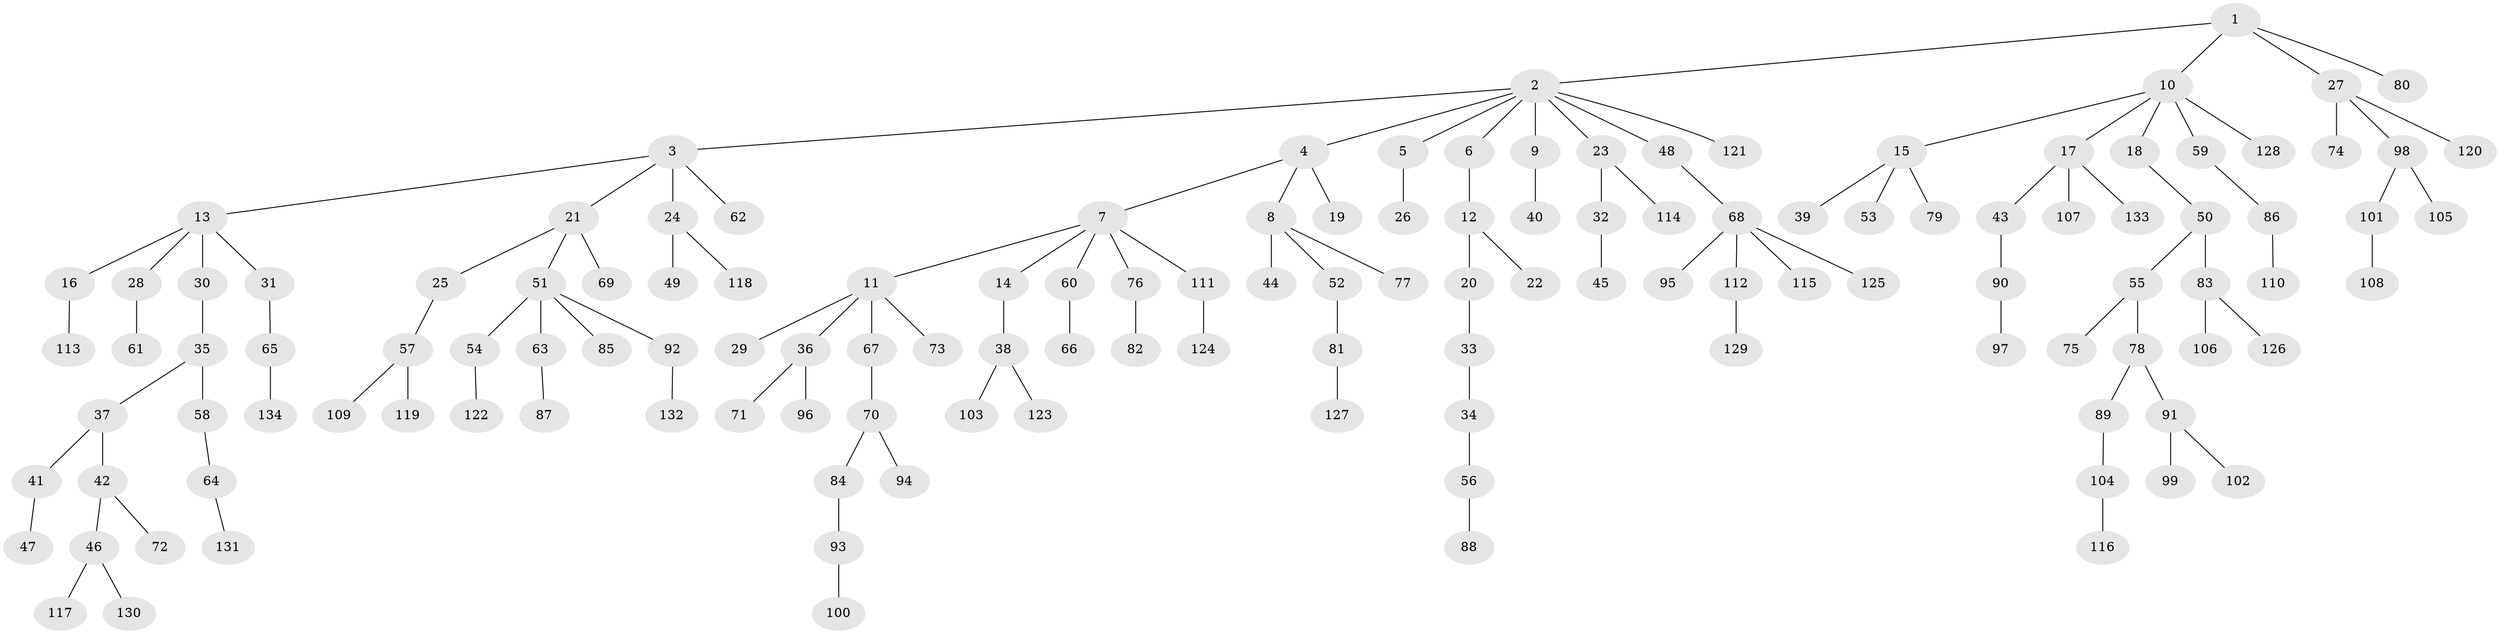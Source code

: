 // coarse degree distribution, {3: 0.14285714285714285, 9: 0.01098901098901099, 5: 0.04395604395604396, 1: 0.5274725274725275, 2: 0.2087912087912088, 6: 0.01098901098901099, 4: 0.054945054945054944}
// Generated by graph-tools (version 1.1) at 2025/52/02/27/25 19:52:12]
// undirected, 134 vertices, 133 edges
graph export_dot {
graph [start="1"]
  node [color=gray90,style=filled];
  1;
  2;
  3;
  4;
  5;
  6;
  7;
  8;
  9;
  10;
  11;
  12;
  13;
  14;
  15;
  16;
  17;
  18;
  19;
  20;
  21;
  22;
  23;
  24;
  25;
  26;
  27;
  28;
  29;
  30;
  31;
  32;
  33;
  34;
  35;
  36;
  37;
  38;
  39;
  40;
  41;
  42;
  43;
  44;
  45;
  46;
  47;
  48;
  49;
  50;
  51;
  52;
  53;
  54;
  55;
  56;
  57;
  58;
  59;
  60;
  61;
  62;
  63;
  64;
  65;
  66;
  67;
  68;
  69;
  70;
  71;
  72;
  73;
  74;
  75;
  76;
  77;
  78;
  79;
  80;
  81;
  82;
  83;
  84;
  85;
  86;
  87;
  88;
  89;
  90;
  91;
  92;
  93;
  94;
  95;
  96;
  97;
  98;
  99;
  100;
  101;
  102;
  103;
  104;
  105;
  106;
  107;
  108;
  109;
  110;
  111;
  112;
  113;
  114;
  115;
  116;
  117;
  118;
  119;
  120;
  121;
  122;
  123;
  124;
  125;
  126;
  127;
  128;
  129;
  130;
  131;
  132;
  133;
  134;
  1 -- 2;
  1 -- 10;
  1 -- 27;
  1 -- 80;
  2 -- 3;
  2 -- 4;
  2 -- 5;
  2 -- 6;
  2 -- 9;
  2 -- 23;
  2 -- 48;
  2 -- 121;
  3 -- 13;
  3 -- 21;
  3 -- 24;
  3 -- 62;
  4 -- 7;
  4 -- 8;
  4 -- 19;
  5 -- 26;
  6 -- 12;
  7 -- 11;
  7 -- 14;
  7 -- 60;
  7 -- 76;
  7 -- 111;
  8 -- 44;
  8 -- 52;
  8 -- 77;
  9 -- 40;
  10 -- 15;
  10 -- 17;
  10 -- 18;
  10 -- 59;
  10 -- 128;
  11 -- 29;
  11 -- 36;
  11 -- 67;
  11 -- 73;
  12 -- 20;
  12 -- 22;
  13 -- 16;
  13 -- 28;
  13 -- 30;
  13 -- 31;
  14 -- 38;
  15 -- 39;
  15 -- 53;
  15 -- 79;
  16 -- 113;
  17 -- 43;
  17 -- 107;
  17 -- 133;
  18 -- 50;
  20 -- 33;
  21 -- 25;
  21 -- 51;
  21 -- 69;
  23 -- 32;
  23 -- 114;
  24 -- 49;
  24 -- 118;
  25 -- 57;
  27 -- 74;
  27 -- 98;
  27 -- 120;
  28 -- 61;
  30 -- 35;
  31 -- 65;
  32 -- 45;
  33 -- 34;
  34 -- 56;
  35 -- 37;
  35 -- 58;
  36 -- 71;
  36 -- 96;
  37 -- 41;
  37 -- 42;
  38 -- 103;
  38 -- 123;
  41 -- 47;
  42 -- 46;
  42 -- 72;
  43 -- 90;
  46 -- 117;
  46 -- 130;
  48 -- 68;
  50 -- 55;
  50 -- 83;
  51 -- 54;
  51 -- 63;
  51 -- 85;
  51 -- 92;
  52 -- 81;
  54 -- 122;
  55 -- 75;
  55 -- 78;
  56 -- 88;
  57 -- 109;
  57 -- 119;
  58 -- 64;
  59 -- 86;
  60 -- 66;
  63 -- 87;
  64 -- 131;
  65 -- 134;
  67 -- 70;
  68 -- 95;
  68 -- 112;
  68 -- 115;
  68 -- 125;
  70 -- 84;
  70 -- 94;
  76 -- 82;
  78 -- 89;
  78 -- 91;
  81 -- 127;
  83 -- 106;
  83 -- 126;
  84 -- 93;
  86 -- 110;
  89 -- 104;
  90 -- 97;
  91 -- 99;
  91 -- 102;
  92 -- 132;
  93 -- 100;
  98 -- 101;
  98 -- 105;
  101 -- 108;
  104 -- 116;
  111 -- 124;
  112 -- 129;
}
